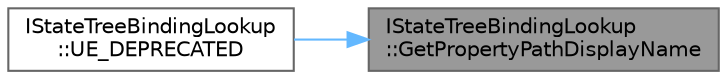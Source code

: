 digraph "IStateTreeBindingLookup::GetPropertyPathDisplayName"
{
 // INTERACTIVE_SVG=YES
 // LATEX_PDF_SIZE
  bgcolor="transparent";
  edge [fontname=Helvetica,fontsize=10,labelfontname=Helvetica,labelfontsize=10];
  node [fontname=Helvetica,fontsize=10,shape=box,height=0.2,width=0.4];
  rankdir="RL";
  Node1 [id="Node000001",label="IStateTreeBindingLookup\l::GetPropertyPathDisplayName",height=0.2,width=0.4,color="gray40", fillcolor="grey60", style="filled", fontcolor="black",tooltip=" "];
  Node1 -> Node2 [id="edge1_Node000001_Node000002",dir="back",color="steelblue1",style="solid",tooltip=" "];
  Node2 [id="Node000002",label="IStateTreeBindingLookup\l::UE_DEPRECATED",height=0.2,width=0.4,color="grey40", fillcolor="white", style="filled",URL="$d3/d79/structIStateTreeBindingLookup.html#a71ea3dd7a1a0262ec4c778df2228e862",tooltip=" "];
}
